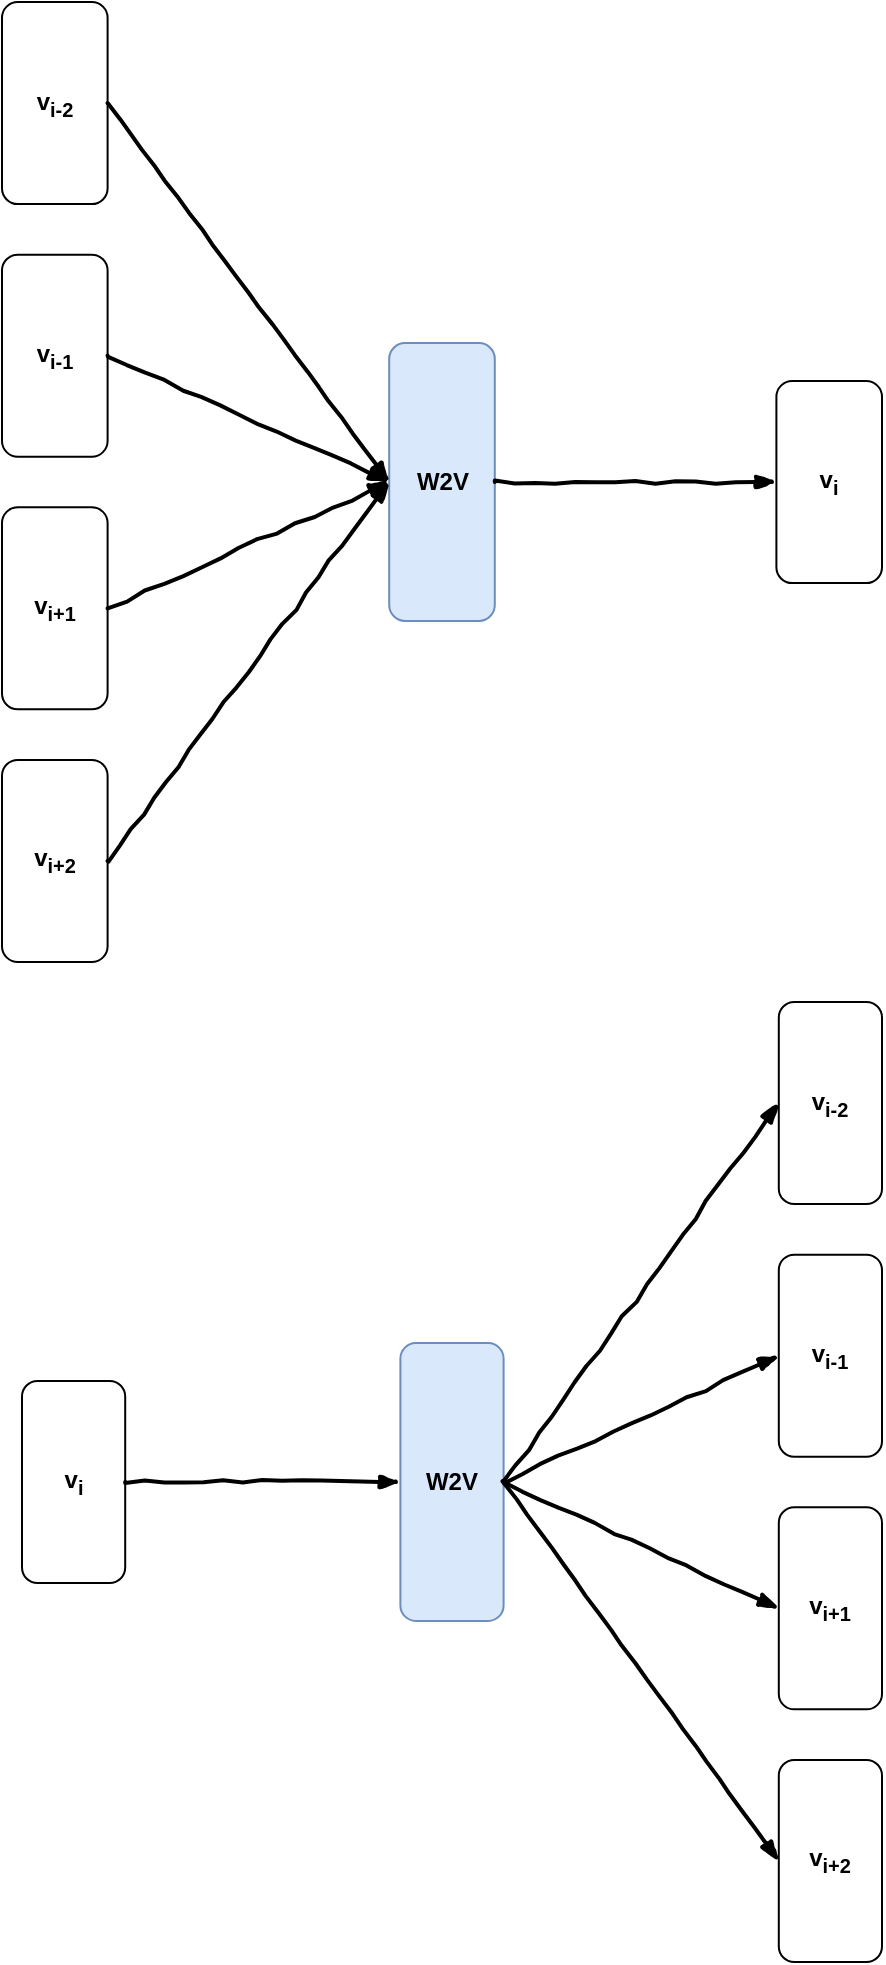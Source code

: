 <mxfile version="12.9.11" type="device"><diagram id="5PY_zCC_hXJd6XQ3ZuvK" name="Page-1"><mxGraphModel dx="1361" dy="1910" grid="1" gridSize="10" guides="1" tooltips="1" connect="1" arrows="1" fold="1" page="1" pageScale="1" pageWidth="850" pageHeight="1100" math="0" shadow="0"><root><mxCell id="0"/><mxCell id="1" parent="0"/><mxCell id="PfW1IZi1m8XNvTGJrVo5-1" value="" style="group" vertex="1" connectable="0" parent="1"><mxGeometry x="170" y="-10" width="440" height="480" as="geometry"/></mxCell><mxCell id="dyqTp7SwV7GEbNKhLfC8-1" value="v&lt;sub&gt;i-2&lt;/sub&gt;" style="rounded=1;whiteSpace=wrap;html=1;fontStyle=1" parent="PfW1IZi1m8XNvTGJrVo5-1" vertex="1"><mxGeometry width="52.8" height="101.053" as="geometry"/></mxCell><mxCell id="dyqTp7SwV7GEbNKhLfC8-5" value="v&lt;sub&gt;i-1&lt;/sub&gt;" style="rounded=1;whiteSpace=wrap;html=1;fontStyle=1" parent="PfW1IZi1m8XNvTGJrVo5-1" vertex="1"><mxGeometry y="126.316" width="52.8" height="101.053" as="geometry"/></mxCell><mxCell id="dyqTp7SwV7GEbNKhLfC8-6" value="v&lt;sub&gt;i+1&lt;/sub&gt;" style="rounded=1;whiteSpace=wrap;html=1;fontStyle=1" parent="PfW1IZi1m8XNvTGJrVo5-1" vertex="1"><mxGeometry y="252.632" width="52.8" height="101.053" as="geometry"/></mxCell><mxCell id="dyqTp7SwV7GEbNKhLfC8-7" value="v&lt;sub&gt;i+2&lt;/sub&gt;" style="rounded=1;whiteSpace=wrap;html=1;fontStyle=1" parent="PfW1IZi1m8XNvTGJrVo5-1" vertex="1"><mxGeometry y="378.947" width="52.8" height="101.053" as="geometry"/></mxCell><mxCell id="dyqTp7SwV7GEbNKhLfC8-11" value="&lt;b&gt;W2V&lt;/b&gt;" style="rounded=1;whiteSpace=wrap;html=1;fillColor=#dae8fc;strokeColor=#6c8ebf;" parent="PfW1IZi1m8XNvTGJrVo5-1" vertex="1"><mxGeometry x="193.6" y="170.526" width="52.8" height="138.947" as="geometry"/></mxCell><mxCell id="dyqTp7SwV7GEbNKhLfC8-12" value="v&lt;sub&gt;i&lt;/sub&gt;" style="rounded=1;whiteSpace=wrap;html=1;fontStyle=1" parent="PfW1IZi1m8XNvTGJrVo5-1" vertex="1"><mxGeometry x="387.2" y="189.474" width="52.8" height="101.053" as="geometry"/></mxCell><mxCell id="dyqTp7SwV7GEbNKhLfC8-18" value="" style="rounded=0;comic=1;strokeWidth=2;endArrow=blockThin;html=1;fontFamily=Comic Sans MS;fontStyle=1;exitX=1;exitY=0.5;exitDx=0;exitDy=0;entryX=0;entryY=0.5;entryDx=0;entryDy=0;" parent="PfW1IZi1m8XNvTGJrVo5-1" source="dyqTp7SwV7GEbNKhLfC8-1" target="dyqTp7SwV7GEbNKhLfC8-11" edge="1"><mxGeometry width="50" height="50" relative="1" as="geometry"><mxPoint x="440" y="429.474" as="sourcePoint"/><mxPoint x="545.6" y="404.211" as="targetPoint"/></mxGeometry></mxCell><mxCell id="dyqTp7SwV7GEbNKhLfC8-19" value="" style="rounded=0;comic=1;strokeWidth=2;endArrow=blockThin;html=1;fontFamily=Comic Sans MS;fontStyle=1;exitX=1;exitY=0.5;exitDx=0;exitDy=0;entryX=0;entryY=0.5;entryDx=0;entryDy=0;" parent="PfW1IZi1m8XNvTGJrVo5-1" source="dyqTp7SwV7GEbNKhLfC8-5" target="dyqTp7SwV7GEbNKhLfC8-11" edge="1"><mxGeometry width="50" height="50" relative="1" as="geometry"><mxPoint x="369.6" y="240.0" as="sourcePoint"/><mxPoint x="457.6" y="176.842" as="targetPoint"/></mxGeometry></mxCell><mxCell id="dyqTp7SwV7GEbNKhLfC8-20" value="" style="rounded=0;comic=1;strokeWidth=2;endArrow=blockThin;html=1;fontFamily=Comic Sans MS;fontStyle=1;entryX=0;entryY=0.5;entryDx=0;entryDy=0;" parent="PfW1IZi1m8XNvTGJrVo5-1" target="dyqTp7SwV7GEbNKhLfC8-11" edge="1"><mxGeometry width="50" height="50" relative="1" as="geometry"><mxPoint x="52.8" y="303.158" as="sourcePoint"/><mxPoint x="140.8" y="240.0" as="targetPoint"/></mxGeometry></mxCell><mxCell id="dyqTp7SwV7GEbNKhLfC8-22" value="" style="rounded=0;comic=1;strokeWidth=2;endArrow=blockThin;html=1;fontFamily=Comic Sans MS;fontStyle=1;entryX=0;entryY=0.5;entryDx=0;entryDy=0;exitX=1;exitY=0.5;exitDx=0;exitDy=0;" parent="PfW1IZi1m8XNvTGJrVo5-1" source="dyqTp7SwV7GEbNKhLfC8-7" target="dyqTp7SwV7GEbNKhLfC8-11" edge="1"><mxGeometry width="50" height="50" relative="1" as="geometry"><mxPoint x="70.4" y="315.789" as="sourcePoint"/><mxPoint x="211.2" y="252.632" as="targetPoint"/></mxGeometry></mxCell><mxCell id="dyqTp7SwV7GEbNKhLfC8-23" value="" style="rounded=0;comic=1;strokeWidth=2;endArrow=blockThin;html=1;fontFamily=Comic Sans MS;fontStyle=1;exitX=1;exitY=0.5;exitDx=0;exitDy=0;entryX=0;entryY=0.5;entryDx=0;entryDy=0;" parent="PfW1IZi1m8XNvTGJrVo5-1" source="dyqTp7SwV7GEbNKhLfC8-11" target="dyqTp7SwV7GEbNKhLfC8-12" edge="1"><mxGeometry width="50" height="50" relative="1" as="geometry"><mxPoint x="387.2" y="328.421" as="sourcePoint"/><mxPoint x="475.2" y="265.263" as="targetPoint"/></mxGeometry></mxCell><mxCell id="PfW1IZi1m8XNvTGJrVo5-2" value="" style="group" vertex="1" connectable="0" parent="1"><mxGeometry x="180" y="490" width="430" height="480" as="geometry"/></mxCell><mxCell id="dyqTp7SwV7GEbNKhLfC8-24" value="v&lt;sub&gt;i-2&lt;/sub&gt;" style="rounded=1;whiteSpace=wrap;html=1;fontStyle=1" parent="PfW1IZi1m8XNvTGJrVo5-2" vertex="1"><mxGeometry x="378.4" width="51.6" height="101.053" as="geometry"/></mxCell><mxCell id="dyqTp7SwV7GEbNKhLfC8-25" value="v&lt;sub&gt;i-1&lt;/sub&gt;" style="rounded=1;whiteSpace=wrap;html=1;fontStyle=1" parent="PfW1IZi1m8XNvTGJrVo5-2" vertex="1"><mxGeometry x="378.4" y="126.316" width="51.6" height="101.053" as="geometry"/></mxCell><mxCell id="dyqTp7SwV7GEbNKhLfC8-26" value="v&lt;sub&gt;i+1&lt;/sub&gt;" style="rounded=1;whiteSpace=wrap;html=1;fontStyle=1" parent="PfW1IZi1m8XNvTGJrVo5-2" vertex="1"><mxGeometry x="378.4" y="252.632" width="51.6" height="101.053" as="geometry"/></mxCell><mxCell id="dyqTp7SwV7GEbNKhLfC8-27" value="v&lt;sub&gt;i+2&lt;/sub&gt;" style="rounded=1;whiteSpace=wrap;html=1;fontStyle=1" parent="PfW1IZi1m8XNvTGJrVo5-2" vertex="1"><mxGeometry x="378.4" y="378.947" width="51.6" height="101.053" as="geometry"/></mxCell><mxCell id="dyqTp7SwV7GEbNKhLfC8-28" value="&lt;b&gt;W2V&lt;/b&gt;" style="rounded=1;whiteSpace=wrap;html=1;fillColor=#dae8fc;strokeColor=#6c8ebf;" parent="PfW1IZi1m8XNvTGJrVo5-2" vertex="1"><mxGeometry x="189.2" y="170.526" width="51.6" height="138.947" as="geometry"/></mxCell><mxCell id="dyqTp7SwV7GEbNKhLfC8-29" value="v&lt;sub&gt;i&lt;/sub&gt;" style="rounded=1;whiteSpace=wrap;html=1;fontStyle=1" parent="PfW1IZi1m8XNvTGJrVo5-2" vertex="1"><mxGeometry y="189.474" width="51.6" height="101.053" as="geometry"/></mxCell><mxCell id="dyqTp7SwV7GEbNKhLfC8-36" value="" style="rounded=0;comic=1;strokeWidth=2;endArrow=blockThin;html=1;fontFamily=Comic Sans MS;fontStyle=1;exitX=1;exitY=0.5;exitDx=0;exitDy=0;entryX=0;entryY=0.5;entryDx=0;entryDy=0;" parent="PfW1IZi1m8XNvTGJrVo5-2" source="dyqTp7SwV7GEbNKhLfC8-29" target="dyqTp7SwV7GEbNKhLfC8-28" edge="1"><mxGeometry width="50" height="50" relative="1" as="geometry"><mxPoint x="378.4" y="25.263" as="sourcePoint"/><mxPoint x="464.4" y="-37.895" as="targetPoint"/></mxGeometry></mxCell><mxCell id="dyqTp7SwV7GEbNKhLfC8-37" value="" style="rounded=0;comic=1;strokeWidth=2;endArrow=blockThin;html=1;fontFamily=Comic Sans MS;fontStyle=1;exitX=1;exitY=0.5;exitDx=0;exitDy=0;entryX=0;entryY=0.5;entryDx=0;entryDy=0;" parent="PfW1IZi1m8XNvTGJrVo5-2" source="dyqTp7SwV7GEbNKhLfC8-28" target="dyqTp7SwV7GEbNKhLfC8-24" edge="1"><mxGeometry width="50" height="50" relative="1" as="geometry"><mxPoint x="68.8" y="252.632" as="sourcePoint"/><mxPoint x="206.4" y="252.632" as="targetPoint"/></mxGeometry></mxCell><mxCell id="dyqTp7SwV7GEbNKhLfC8-38" value="" style="rounded=0;comic=1;strokeWidth=2;endArrow=blockThin;html=1;fontFamily=Comic Sans MS;fontStyle=1;entryX=0;entryY=0.5;entryDx=0;entryDy=0;" parent="PfW1IZi1m8XNvTGJrVo5-2" target="dyqTp7SwV7GEbNKhLfC8-25" edge="1"><mxGeometry width="50" height="50" relative="1" as="geometry"><mxPoint x="240.8" y="240.0" as="sourcePoint"/><mxPoint x="395.6" y="63.158" as="targetPoint"/></mxGeometry></mxCell><mxCell id="dyqTp7SwV7GEbNKhLfC8-39" value="" style="rounded=0;comic=1;strokeWidth=2;endArrow=blockThin;html=1;fontFamily=Comic Sans MS;fontStyle=1;entryX=0;entryY=0.5;entryDx=0;entryDy=0;exitX=1;exitY=0.5;exitDx=0;exitDy=0;" parent="PfW1IZi1m8XNvTGJrVo5-2" source="dyqTp7SwV7GEbNKhLfC8-28" target="dyqTp7SwV7GEbNKhLfC8-26" edge="1"><mxGeometry width="50" height="50" relative="1" as="geometry"><mxPoint x="258" y="252.632" as="sourcePoint"/><mxPoint x="395.6" y="189.474" as="targetPoint"/></mxGeometry></mxCell><mxCell id="dyqTp7SwV7GEbNKhLfC8-40" value="" style="rounded=0;comic=1;strokeWidth=2;endArrow=blockThin;html=1;fontFamily=Comic Sans MS;fontStyle=1;entryX=0;entryY=0.5;entryDx=0;entryDy=0;" parent="PfW1IZi1m8XNvTGJrVo5-2" target="dyqTp7SwV7GEbNKhLfC8-27" edge="1"><mxGeometry width="50" height="50" relative="1" as="geometry"><mxPoint x="240.8" y="240.0" as="sourcePoint"/><mxPoint x="395.6" y="315.789" as="targetPoint"/></mxGeometry></mxCell></root></mxGraphModel></diagram></mxfile>